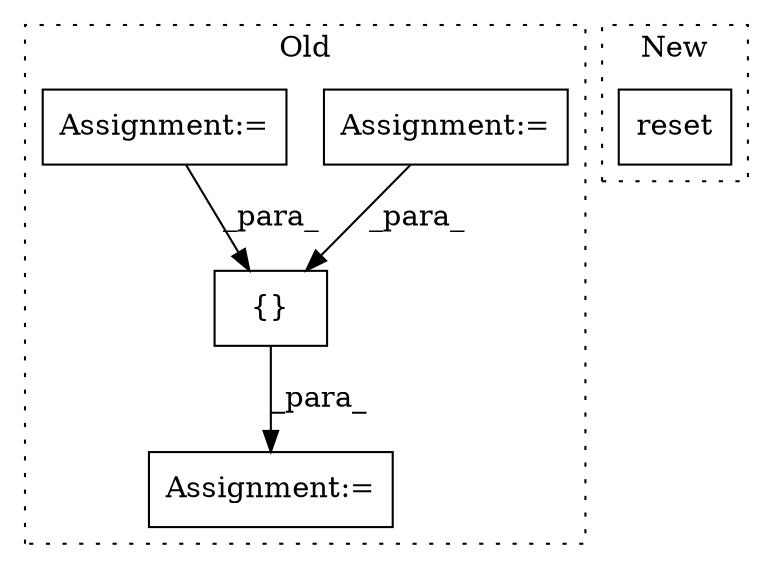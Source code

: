 digraph G {
subgraph cluster0 {
1 [label="{}" a="4" s="2493,2519" l="1,1" shape="box"];
3 [label="Assignment:=" a="7" s="2024" l="1" shape="box"];
4 [label="Assignment:=" a="7" s="2153" l="1" shape="box"];
5 [label="Assignment:=" a="7" s="2432" l="1" shape="box"];
label = "Old";
style="dotted";
}
subgraph cluster1 {
2 [label="reset" a="32" s="1928" l="7" shape="box"];
label = "New";
style="dotted";
}
1 -> 5 [label="_para_"];
3 -> 1 [label="_para_"];
4 -> 1 [label="_para_"];
}